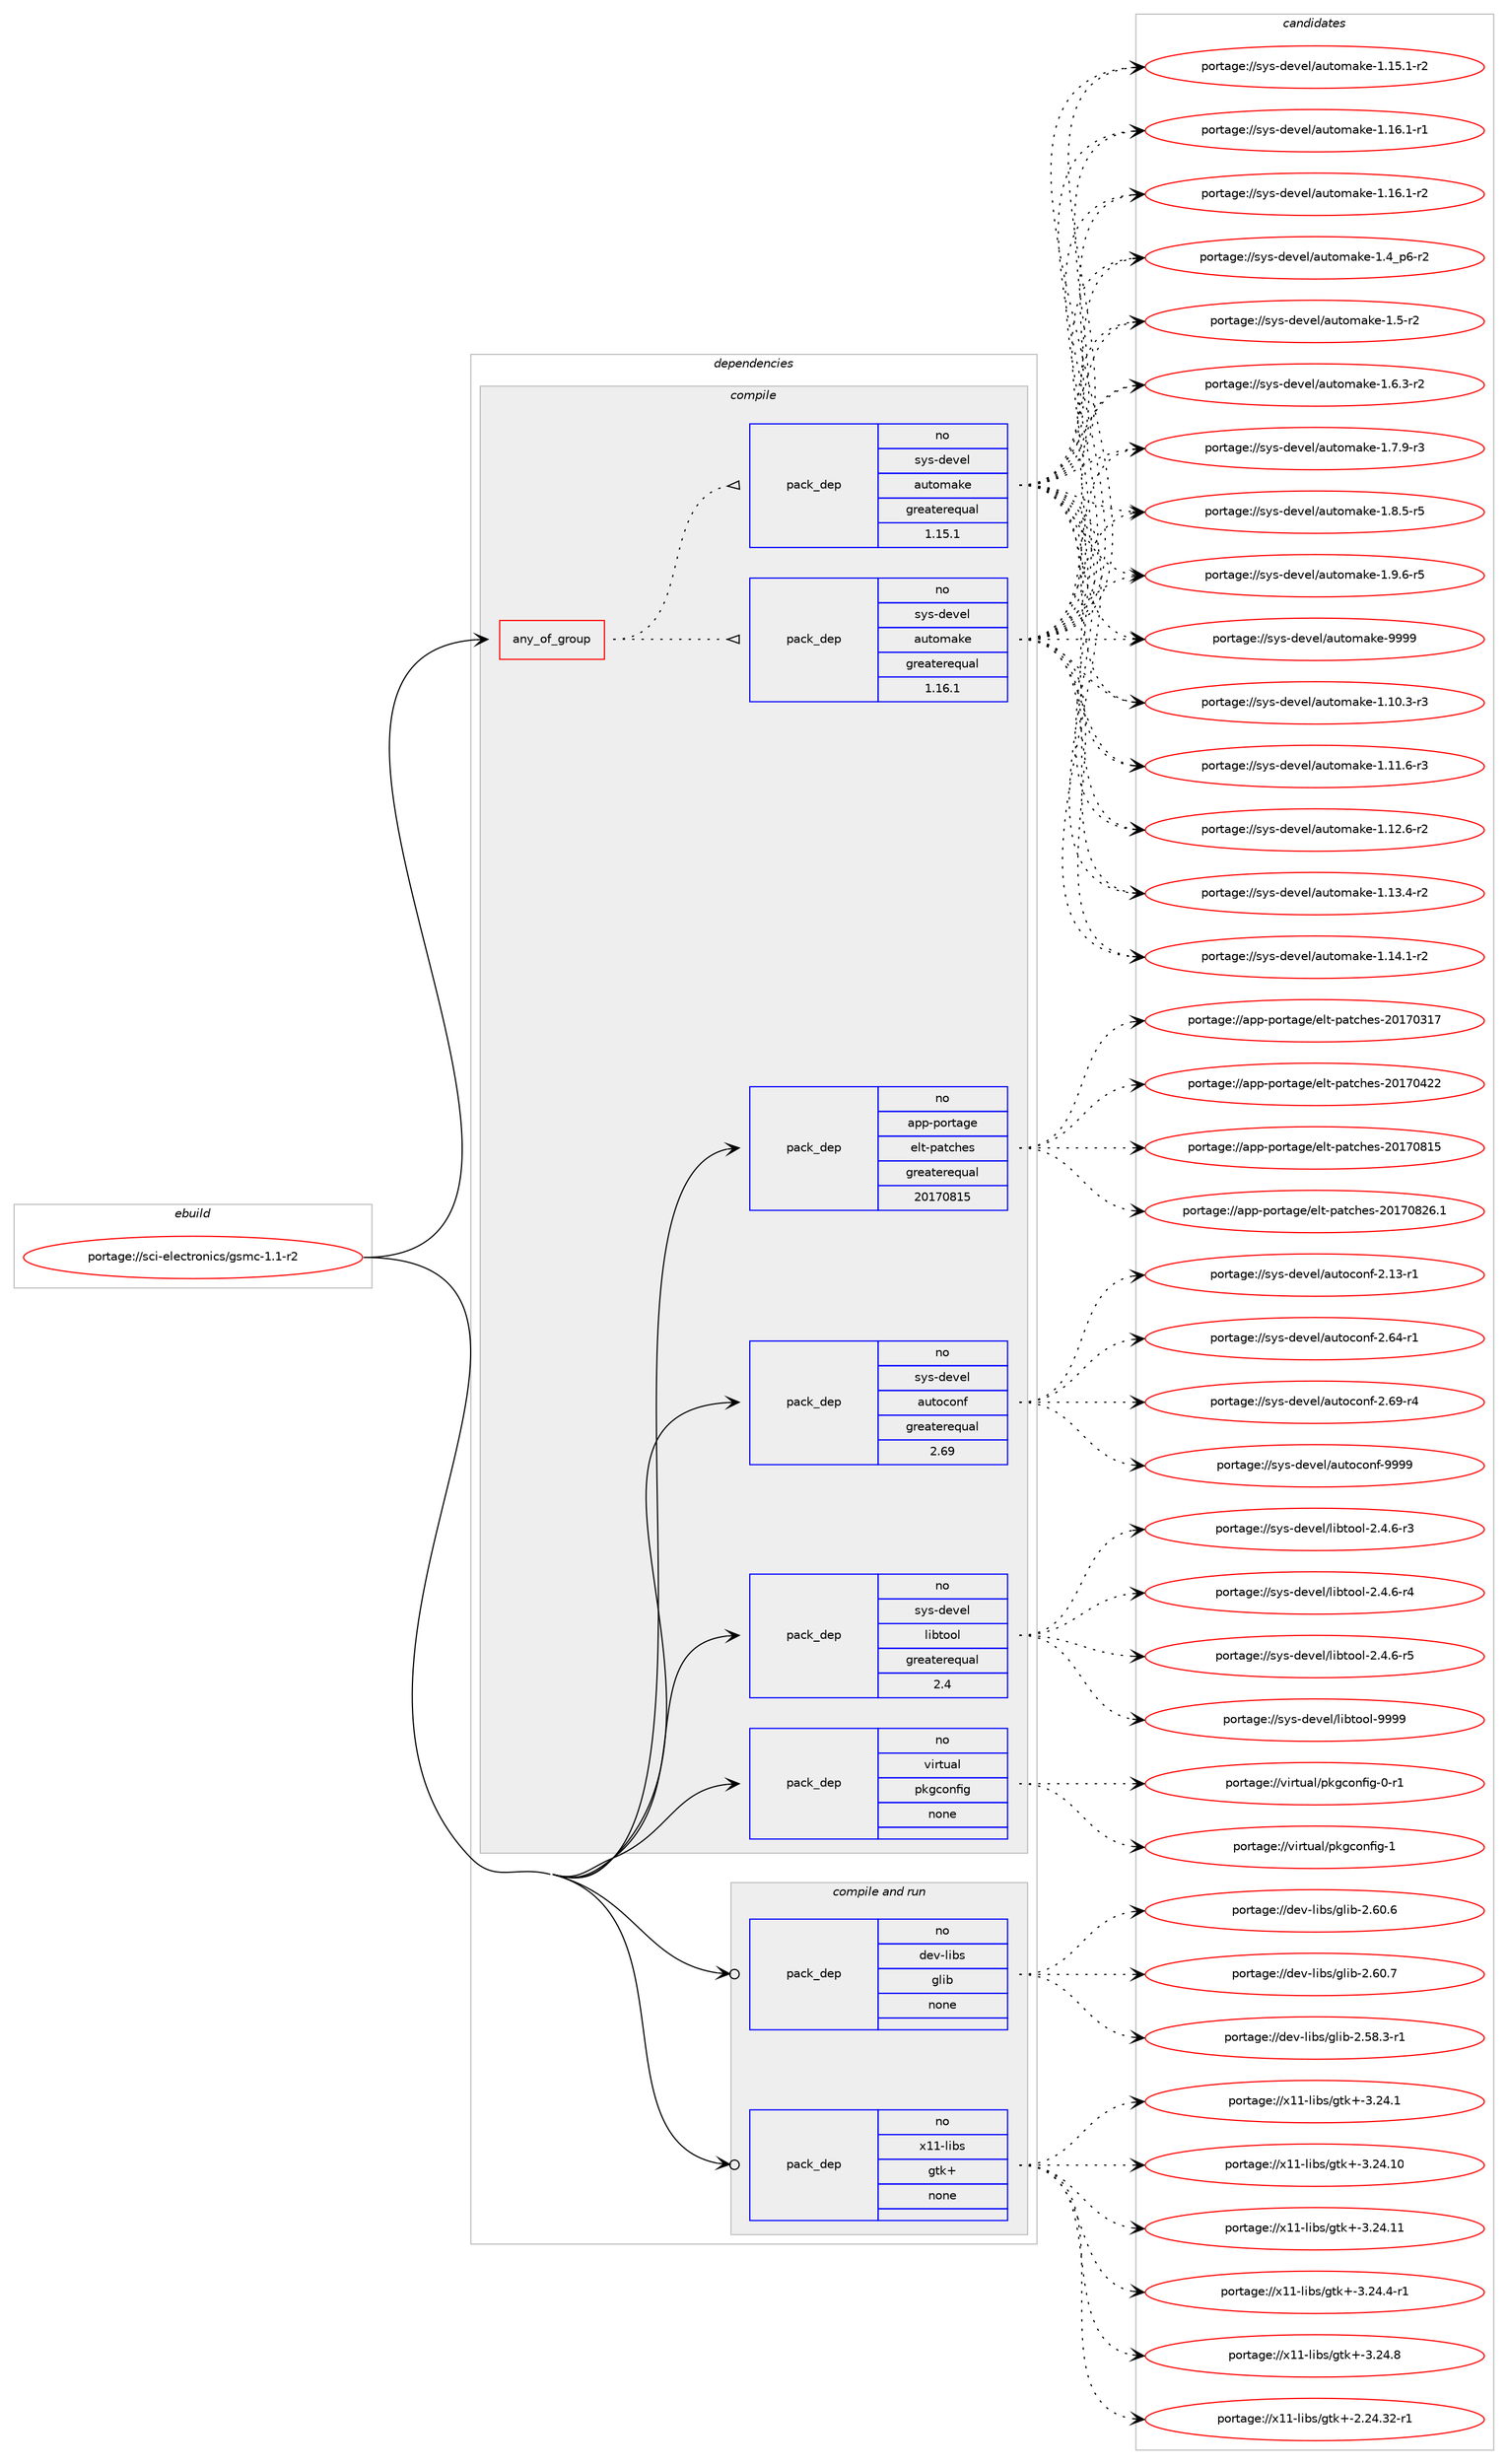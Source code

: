 digraph prolog {

# *************
# Graph options
# *************

newrank=true;
concentrate=true;
compound=true;
graph [rankdir=LR,fontname=Helvetica,fontsize=10,ranksep=1.5];#, ranksep=2.5, nodesep=0.2];
edge  [arrowhead=vee];
node  [fontname=Helvetica,fontsize=10];

# **********
# The ebuild
# **********

subgraph cluster_leftcol {
color=gray;
rank=same;
label=<<i>ebuild</i>>;
id [label="portage://sci-electronics/gsmc-1.1-r2", color=red, width=4, href="../sci-electronics/gsmc-1.1-r2.svg"];
}

# ****************
# The dependencies
# ****************

subgraph cluster_midcol {
color=gray;
label=<<i>dependencies</i>>;
subgraph cluster_compile {
fillcolor="#eeeeee";
style=filled;
label=<<i>compile</i>>;
subgraph any6335 {
dependency385938 [label=<<TABLE BORDER="0" CELLBORDER="1" CELLSPACING="0" CELLPADDING="4"><TR><TD CELLPADDING="10">any_of_group</TD></TR></TABLE>>, shape=none, color=red];subgraph pack283783 {
dependency385939 [label=<<TABLE BORDER="0" CELLBORDER="1" CELLSPACING="0" CELLPADDING="4" WIDTH="220"><TR><TD ROWSPAN="6" CELLPADDING="30">pack_dep</TD></TR><TR><TD WIDTH="110">no</TD></TR><TR><TD>sys-devel</TD></TR><TR><TD>automake</TD></TR><TR><TD>greaterequal</TD></TR><TR><TD>1.16.1</TD></TR></TABLE>>, shape=none, color=blue];
}
dependency385938:e -> dependency385939:w [weight=20,style="dotted",arrowhead="oinv"];
subgraph pack283784 {
dependency385940 [label=<<TABLE BORDER="0" CELLBORDER="1" CELLSPACING="0" CELLPADDING="4" WIDTH="220"><TR><TD ROWSPAN="6" CELLPADDING="30">pack_dep</TD></TR><TR><TD WIDTH="110">no</TD></TR><TR><TD>sys-devel</TD></TR><TR><TD>automake</TD></TR><TR><TD>greaterequal</TD></TR><TR><TD>1.15.1</TD></TR></TABLE>>, shape=none, color=blue];
}
dependency385938:e -> dependency385940:w [weight=20,style="dotted",arrowhead="oinv"];
}
id:e -> dependency385938:w [weight=20,style="solid",arrowhead="vee"];
subgraph pack283785 {
dependency385941 [label=<<TABLE BORDER="0" CELLBORDER="1" CELLSPACING="0" CELLPADDING="4" WIDTH="220"><TR><TD ROWSPAN="6" CELLPADDING="30">pack_dep</TD></TR><TR><TD WIDTH="110">no</TD></TR><TR><TD>app-portage</TD></TR><TR><TD>elt-patches</TD></TR><TR><TD>greaterequal</TD></TR><TR><TD>20170815</TD></TR></TABLE>>, shape=none, color=blue];
}
id:e -> dependency385941:w [weight=20,style="solid",arrowhead="vee"];
subgraph pack283786 {
dependency385942 [label=<<TABLE BORDER="0" CELLBORDER="1" CELLSPACING="0" CELLPADDING="4" WIDTH="220"><TR><TD ROWSPAN="6" CELLPADDING="30">pack_dep</TD></TR><TR><TD WIDTH="110">no</TD></TR><TR><TD>sys-devel</TD></TR><TR><TD>autoconf</TD></TR><TR><TD>greaterequal</TD></TR><TR><TD>2.69</TD></TR></TABLE>>, shape=none, color=blue];
}
id:e -> dependency385942:w [weight=20,style="solid",arrowhead="vee"];
subgraph pack283787 {
dependency385943 [label=<<TABLE BORDER="0" CELLBORDER="1" CELLSPACING="0" CELLPADDING="4" WIDTH="220"><TR><TD ROWSPAN="6" CELLPADDING="30">pack_dep</TD></TR><TR><TD WIDTH="110">no</TD></TR><TR><TD>sys-devel</TD></TR><TR><TD>libtool</TD></TR><TR><TD>greaterequal</TD></TR><TR><TD>2.4</TD></TR></TABLE>>, shape=none, color=blue];
}
id:e -> dependency385943:w [weight=20,style="solid",arrowhead="vee"];
subgraph pack283788 {
dependency385944 [label=<<TABLE BORDER="0" CELLBORDER="1" CELLSPACING="0" CELLPADDING="4" WIDTH="220"><TR><TD ROWSPAN="6" CELLPADDING="30">pack_dep</TD></TR><TR><TD WIDTH="110">no</TD></TR><TR><TD>virtual</TD></TR><TR><TD>pkgconfig</TD></TR><TR><TD>none</TD></TR><TR><TD></TD></TR></TABLE>>, shape=none, color=blue];
}
id:e -> dependency385944:w [weight=20,style="solid",arrowhead="vee"];
}
subgraph cluster_compileandrun {
fillcolor="#eeeeee";
style=filled;
label=<<i>compile and run</i>>;
subgraph pack283789 {
dependency385945 [label=<<TABLE BORDER="0" CELLBORDER="1" CELLSPACING="0" CELLPADDING="4" WIDTH="220"><TR><TD ROWSPAN="6" CELLPADDING="30">pack_dep</TD></TR><TR><TD WIDTH="110">no</TD></TR><TR><TD>dev-libs</TD></TR><TR><TD>glib</TD></TR><TR><TD>none</TD></TR><TR><TD></TD></TR></TABLE>>, shape=none, color=blue];
}
id:e -> dependency385945:w [weight=20,style="solid",arrowhead="odotvee"];
subgraph pack283790 {
dependency385946 [label=<<TABLE BORDER="0" CELLBORDER="1" CELLSPACING="0" CELLPADDING="4" WIDTH="220"><TR><TD ROWSPAN="6" CELLPADDING="30">pack_dep</TD></TR><TR><TD WIDTH="110">no</TD></TR><TR><TD>x11-libs</TD></TR><TR><TD>gtk+</TD></TR><TR><TD>none</TD></TR><TR><TD></TD></TR></TABLE>>, shape=none, color=blue];
}
id:e -> dependency385946:w [weight=20,style="solid",arrowhead="odotvee"];
}
subgraph cluster_run {
fillcolor="#eeeeee";
style=filled;
label=<<i>run</i>>;
}
}

# **************
# The candidates
# **************

subgraph cluster_choices {
rank=same;
color=gray;
label=<<i>candidates</i>>;

subgraph choice283783 {
color=black;
nodesep=1;
choiceportage11512111545100101118101108479711711611110997107101454946494846514511451 [label="portage://sys-devel/automake-1.10.3-r3", color=red, width=4,href="../sys-devel/automake-1.10.3-r3.svg"];
choiceportage11512111545100101118101108479711711611110997107101454946494946544511451 [label="portage://sys-devel/automake-1.11.6-r3", color=red, width=4,href="../sys-devel/automake-1.11.6-r3.svg"];
choiceportage11512111545100101118101108479711711611110997107101454946495046544511450 [label="portage://sys-devel/automake-1.12.6-r2", color=red, width=4,href="../sys-devel/automake-1.12.6-r2.svg"];
choiceportage11512111545100101118101108479711711611110997107101454946495146524511450 [label="portage://sys-devel/automake-1.13.4-r2", color=red, width=4,href="../sys-devel/automake-1.13.4-r2.svg"];
choiceportage11512111545100101118101108479711711611110997107101454946495246494511450 [label="portage://sys-devel/automake-1.14.1-r2", color=red, width=4,href="../sys-devel/automake-1.14.1-r2.svg"];
choiceportage11512111545100101118101108479711711611110997107101454946495346494511450 [label="portage://sys-devel/automake-1.15.1-r2", color=red, width=4,href="../sys-devel/automake-1.15.1-r2.svg"];
choiceportage11512111545100101118101108479711711611110997107101454946495446494511449 [label="portage://sys-devel/automake-1.16.1-r1", color=red, width=4,href="../sys-devel/automake-1.16.1-r1.svg"];
choiceportage11512111545100101118101108479711711611110997107101454946495446494511450 [label="portage://sys-devel/automake-1.16.1-r2", color=red, width=4,href="../sys-devel/automake-1.16.1-r2.svg"];
choiceportage115121115451001011181011084797117116111109971071014549465295112544511450 [label="portage://sys-devel/automake-1.4_p6-r2", color=red, width=4,href="../sys-devel/automake-1.4_p6-r2.svg"];
choiceportage11512111545100101118101108479711711611110997107101454946534511450 [label="portage://sys-devel/automake-1.5-r2", color=red, width=4,href="../sys-devel/automake-1.5-r2.svg"];
choiceportage115121115451001011181011084797117116111109971071014549465446514511450 [label="portage://sys-devel/automake-1.6.3-r2", color=red, width=4,href="../sys-devel/automake-1.6.3-r2.svg"];
choiceportage115121115451001011181011084797117116111109971071014549465546574511451 [label="portage://sys-devel/automake-1.7.9-r3", color=red, width=4,href="../sys-devel/automake-1.7.9-r3.svg"];
choiceportage115121115451001011181011084797117116111109971071014549465646534511453 [label="portage://sys-devel/automake-1.8.5-r5", color=red, width=4,href="../sys-devel/automake-1.8.5-r5.svg"];
choiceportage115121115451001011181011084797117116111109971071014549465746544511453 [label="portage://sys-devel/automake-1.9.6-r5", color=red, width=4,href="../sys-devel/automake-1.9.6-r5.svg"];
choiceportage115121115451001011181011084797117116111109971071014557575757 [label="portage://sys-devel/automake-9999", color=red, width=4,href="../sys-devel/automake-9999.svg"];
dependency385939:e -> choiceportage11512111545100101118101108479711711611110997107101454946494846514511451:w [style=dotted,weight="100"];
dependency385939:e -> choiceportage11512111545100101118101108479711711611110997107101454946494946544511451:w [style=dotted,weight="100"];
dependency385939:e -> choiceportage11512111545100101118101108479711711611110997107101454946495046544511450:w [style=dotted,weight="100"];
dependency385939:e -> choiceportage11512111545100101118101108479711711611110997107101454946495146524511450:w [style=dotted,weight="100"];
dependency385939:e -> choiceportage11512111545100101118101108479711711611110997107101454946495246494511450:w [style=dotted,weight="100"];
dependency385939:e -> choiceportage11512111545100101118101108479711711611110997107101454946495346494511450:w [style=dotted,weight="100"];
dependency385939:e -> choiceportage11512111545100101118101108479711711611110997107101454946495446494511449:w [style=dotted,weight="100"];
dependency385939:e -> choiceportage11512111545100101118101108479711711611110997107101454946495446494511450:w [style=dotted,weight="100"];
dependency385939:e -> choiceportage115121115451001011181011084797117116111109971071014549465295112544511450:w [style=dotted,weight="100"];
dependency385939:e -> choiceportage11512111545100101118101108479711711611110997107101454946534511450:w [style=dotted,weight="100"];
dependency385939:e -> choiceportage115121115451001011181011084797117116111109971071014549465446514511450:w [style=dotted,weight="100"];
dependency385939:e -> choiceportage115121115451001011181011084797117116111109971071014549465546574511451:w [style=dotted,weight="100"];
dependency385939:e -> choiceportage115121115451001011181011084797117116111109971071014549465646534511453:w [style=dotted,weight="100"];
dependency385939:e -> choiceportage115121115451001011181011084797117116111109971071014549465746544511453:w [style=dotted,weight="100"];
dependency385939:e -> choiceportage115121115451001011181011084797117116111109971071014557575757:w [style=dotted,weight="100"];
}
subgraph choice283784 {
color=black;
nodesep=1;
choiceportage11512111545100101118101108479711711611110997107101454946494846514511451 [label="portage://sys-devel/automake-1.10.3-r3", color=red, width=4,href="../sys-devel/automake-1.10.3-r3.svg"];
choiceportage11512111545100101118101108479711711611110997107101454946494946544511451 [label="portage://sys-devel/automake-1.11.6-r3", color=red, width=4,href="../sys-devel/automake-1.11.6-r3.svg"];
choiceportage11512111545100101118101108479711711611110997107101454946495046544511450 [label="portage://sys-devel/automake-1.12.6-r2", color=red, width=4,href="../sys-devel/automake-1.12.6-r2.svg"];
choiceportage11512111545100101118101108479711711611110997107101454946495146524511450 [label="portage://sys-devel/automake-1.13.4-r2", color=red, width=4,href="../sys-devel/automake-1.13.4-r2.svg"];
choiceportage11512111545100101118101108479711711611110997107101454946495246494511450 [label="portage://sys-devel/automake-1.14.1-r2", color=red, width=4,href="../sys-devel/automake-1.14.1-r2.svg"];
choiceportage11512111545100101118101108479711711611110997107101454946495346494511450 [label="portage://sys-devel/automake-1.15.1-r2", color=red, width=4,href="../sys-devel/automake-1.15.1-r2.svg"];
choiceportage11512111545100101118101108479711711611110997107101454946495446494511449 [label="portage://sys-devel/automake-1.16.1-r1", color=red, width=4,href="../sys-devel/automake-1.16.1-r1.svg"];
choiceportage11512111545100101118101108479711711611110997107101454946495446494511450 [label="portage://sys-devel/automake-1.16.1-r2", color=red, width=4,href="../sys-devel/automake-1.16.1-r2.svg"];
choiceportage115121115451001011181011084797117116111109971071014549465295112544511450 [label="portage://sys-devel/automake-1.4_p6-r2", color=red, width=4,href="../sys-devel/automake-1.4_p6-r2.svg"];
choiceportage11512111545100101118101108479711711611110997107101454946534511450 [label="portage://sys-devel/automake-1.5-r2", color=red, width=4,href="../sys-devel/automake-1.5-r2.svg"];
choiceportage115121115451001011181011084797117116111109971071014549465446514511450 [label="portage://sys-devel/automake-1.6.3-r2", color=red, width=4,href="../sys-devel/automake-1.6.3-r2.svg"];
choiceportage115121115451001011181011084797117116111109971071014549465546574511451 [label="portage://sys-devel/automake-1.7.9-r3", color=red, width=4,href="../sys-devel/automake-1.7.9-r3.svg"];
choiceportage115121115451001011181011084797117116111109971071014549465646534511453 [label="portage://sys-devel/automake-1.8.5-r5", color=red, width=4,href="../sys-devel/automake-1.8.5-r5.svg"];
choiceportage115121115451001011181011084797117116111109971071014549465746544511453 [label="portage://sys-devel/automake-1.9.6-r5", color=red, width=4,href="../sys-devel/automake-1.9.6-r5.svg"];
choiceportage115121115451001011181011084797117116111109971071014557575757 [label="portage://sys-devel/automake-9999", color=red, width=4,href="../sys-devel/automake-9999.svg"];
dependency385940:e -> choiceportage11512111545100101118101108479711711611110997107101454946494846514511451:w [style=dotted,weight="100"];
dependency385940:e -> choiceportage11512111545100101118101108479711711611110997107101454946494946544511451:w [style=dotted,weight="100"];
dependency385940:e -> choiceportage11512111545100101118101108479711711611110997107101454946495046544511450:w [style=dotted,weight="100"];
dependency385940:e -> choiceportage11512111545100101118101108479711711611110997107101454946495146524511450:w [style=dotted,weight="100"];
dependency385940:e -> choiceportage11512111545100101118101108479711711611110997107101454946495246494511450:w [style=dotted,weight="100"];
dependency385940:e -> choiceportage11512111545100101118101108479711711611110997107101454946495346494511450:w [style=dotted,weight="100"];
dependency385940:e -> choiceportage11512111545100101118101108479711711611110997107101454946495446494511449:w [style=dotted,weight="100"];
dependency385940:e -> choiceportage11512111545100101118101108479711711611110997107101454946495446494511450:w [style=dotted,weight="100"];
dependency385940:e -> choiceportage115121115451001011181011084797117116111109971071014549465295112544511450:w [style=dotted,weight="100"];
dependency385940:e -> choiceportage11512111545100101118101108479711711611110997107101454946534511450:w [style=dotted,weight="100"];
dependency385940:e -> choiceportage115121115451001011181011084797117116111109971071014549465446514511450:w [style=dotted,weight="100"];
dependency385940:e -> choiceportage115121115451001011181011084797117116111109971071014549465546574511451:w [style=dotted,weight="100"];
dependency385940:e -> choiceportage115121115451001011181011084797117116111109971071014549465646534511453:w [style=dotted,weight="100"];
dependency385940:e -> choiceportage115121115451001011181011084797117116111109971071014549465746544511453:w [style=dotted,weight="100"];
dependency385940:e -> choiceportage115121115451001011181011084797117116111109971071014557575757:w [style=dotted,weight="100"];
}
subgraph choice283785 {
color=black;
nodesep=1;
choiceportage97112112451121111141169710310147101108116451129711699104101115455048495548514955 [label="portage://app-portage/elt-patches-20170317", color=red, width=4,href="../app-portage/elt-patches-20170317.svg"];
choiceportage97112112451121111141169710310147101108116451129711699104101115455048495548525050 [label="portage://app-portage/elt-patches-20170422", color=red, width=4,href="../app-portage/elt-patches-20170422.svg"];
choiceportage97112112451121111141169710310147101108116451129711699104101115455048495548564953 [label="portage://app-portage/elt-patches-20170815", color=red, width=4,href="../app-portage/elt-patches-20170815.svg"];
choiceportage971121124511211111411697103101471011081164511297116991041011154550484955485650544649 [label="portage://app-portage/elt-patches-20170826.1", color=red, width=4,href="../app-portage/elt-patches-20170826.1.svg"];
dependency385941:e -> choiceportage97112112451121111141169710310147101108116451129711699104101115455048495548514955:w [style=dotted,weight="100"];
dependency385941:e -> choiceportage97112112451121111141169710310147101108116451129711699104101115455048495548525050:w [style=dotted,weight="100"];
dependency385941:e -> choiceportage97112112451121111141169710310147101108116451129711699104101115455048495548564953:w [style=dotted,weight="100"];
dependency385941:e -> choiceportage971121124511211111411697103101471011081164511297116991041011154550484955485650544649:w [style=dotted,weight="100"];
}
subgraph choice283786 {
color=black;
nodesep=1;
choiceportage1151211154510010111810110847971171161119911111010245504649514511449 [label="portage://sys-devel/autoconf-2.13-r1", color=red, width=4,href="../sys-devel/autoconf-2.13-r1.svg"];
choiceportage1151211154510010111810110847971171161119911111010245504654524511449 [label="portage://sys-devel/autoconf-2.64-r1", color=red, width=4,href="../sys-devel/autoconf-2.64-r1.svg"];
choiceportage1151211154510010111810110847971171161119911111010245504654574511452 [label="portage://sys-devel/autoconf-2.69-r4", color=red, width=4,href="../sys-devel/autoconf-2.69-r4.svg"];
choiceportage115121115451001011181011084797117116111991111101024557575757 [label="portage://sys-devel/autoconf-9999", color=red, width=4,href="../sys-devel/autoconf-9999.svg"];
dependency385942:e -> choiceportage1151211154510010111810110847971171161119911111010245504649514511449:w [style=dotted,weight="100"];
dependency385942:e -> choiceportage1151211154510010111810110847971171161119911111010245504654524511449:w [style=dotted,weight="100"];
dependency385942:e -> choiceportage1151211154510010111810110847971171161119911111010245504654574511452:w [style=dotted,weight="100"];
dependency385942:e -> choiceportage115121115451001011181011084797117116111991111101024557575757:w [style=dotted,weight="100"];
}
subgraph choice283787 {
color=black;
nodesep=1;
choiceportage1151211154510010111810110847108105981161111111084550465246544511451 [label="portage://sys-devel/libtool-2.4.6-r3", color=red, width=4,href="../sys-devel/libtool-2.4.6-r3.svg"];
choiceportage1151211154510010111810110847108105981161111111084550465246544511452 [label="portage://sys-devel/libtool-2.4.6-r4", color=red, width=4,href="../sys-devel/libtool-2.4.6-r4.svg"];
choiceportage1151211154510010111810110847108105981161111111084550465246544511453 [label="portage://sys-devel/libtool-2.4.6-r5", color=red, width=4,href="../sys-devel/libtool-2.4.6-r5.svg"];
choiceportage1151211154510010111810110847108105981161111111084557575757 [label="portage://sys-devel/libtool-9999", color=red, width=4,href="../sys-devel/libtool-9999.svg"];
dependency385943:e -> choiceportage1151211154510010111810110847108105981161111111084550465246544511451:w [style=dotted,weight="100"];
dependency385943:e -> choiceportage1151211154510010111810110847108105981161111111084550465246544511452:w [style=dotted,weight="100"];
dependency385943:e -> choiceportage1151211154510010111810110847108105981161111111084550465246544511453:w [style=dotted,weight="100"];
dependency385943:e -> choiceportage1151211154510010111810110847108105981161111111084557575757:w [style=dotted,weight="100"];
}
subgraph choice283788 {
color=black;
nodesep=1;
choiceportage11810511411611797108471121071039911111010210510345484511449 [label="portage://virtual/pkgconfig-0-r1", color=red, width=4,href="../virtual/pkgconfig-0-r1.svg"];
choiceportage1181051141161179710847112107103991111101021051034549 [label="portage://virtual/pkgconfig-1", color=red, width=4,href="../virtual/pkgconfig-1.svg"];
dependency385944:e -> choiceportage11810511411611797108471121071039911111010210510345484511449:w [style=dotted,weight="100"];
dependency385944:e -> choiceportage1181051141161179710847112107103991111101021051034549:w [style=dotted,weight="100"];
}
subgraph choice283789 {
color=black;
nodesep=1;
choiceportage10010111845108105981154710310810598455046535646514511449 [label="portage://dev-libs/glib-2.58.3-r1", color=red, width=4,href="../dev-libs/glib-2.58.3-r1.svg"];
choiceportage1001011184510810598115471031081059845504654484654 [label="portage://dev-libs/glib-2.60.6", color=red, width=4,href="../dev-libs/glib-2.60.6.svg"];
choiceportage1001011184510810598115471031081059845504654484655 [label="portage://dev-libs/glib-2.60.7", color=red, width=4,href="../dev-libs/glib-2.60.7.svg"];
dependency385945:e -> choiceportage10010111845108105981154710310810598455046535646514511449:w [style=dotted,weight="100"];
dependency385945:e -> choiceportage1001011184510810598115471031081059845504654484654:w [style=dotted,weight="100"];
dependency385945:e -> choiceportage1001011184510810598115471031081059845504654484655:w [style=dotted,weight="100"];
}
subgraph choice283790 {
color=black;
nodesep=1;
choiceportage12049494510810598115471031161074345504650524651504511449 [label="portage://x11-libs/gtk+-2.24.32-r1", color=red, width=4,href="../x11-libs/gtk+-2.24.32-r1.svg"];
choiceportage12049494510810598115471031161074345514650524649 [label="portage://x11-libs/gtk+-3.24.1", color=red, width=4,href="../x11-libs/gtk+-3.24.1.svg"];
choiceportage1204949451081059811547103116107434551465052464948 [label="portage://x11-libs/gtk+-3.24.10", color=red, width=4,href="../x11-libs/gtk+-3.24.10.svg"];
choiceportage1204949451081059811547103116107434551465052464949 [label="portage://x11-libs/gtk+-3.24.11", color=red, width=4,href="../x11-libs/gtk+-3.24.11.svg"];
choiceportage120494945108105981154710311610743455146505246524511449 [label="portage://x11-libs/gtk+-3.24.4-r1", color=red, width=4,href="../x11-libs/gtk+-3.24.4-r1.svg"];
choiceportage12049494510810598115471031161074345514650524656 [label="portage://x11-libs/gtk+-3.24.8", color=red, width=4,href="../x11-libs/gtk+-3.24.8.svg"];
dependency385946:e -> choiceportage12049494510810598115471031161074345504650524651504511449:w [style=dotted,weight="100"];
dependency385946:e -> choiceportage12049494510810598115471031161074345514650524649:w [style=dotted,weight="100"];
dependency385946:e -> choiceportage1204949451081059811547103116107434551465052464948:w [style=dotted,weight="100"];
dependency385946:e -> choiceportage1204949451081059811547103116107434551465052464949:w [style=dotted,weight="100"];
dependency385946:e -> choiceportage120494945108105981154710311610743455146505246524511449:w [style=dotted,weight="100"];
dependency385946:e -> choiceportage12049494510810598115471031161074345514650524656:w [style=dotted,weight="100"];
}
}

}
